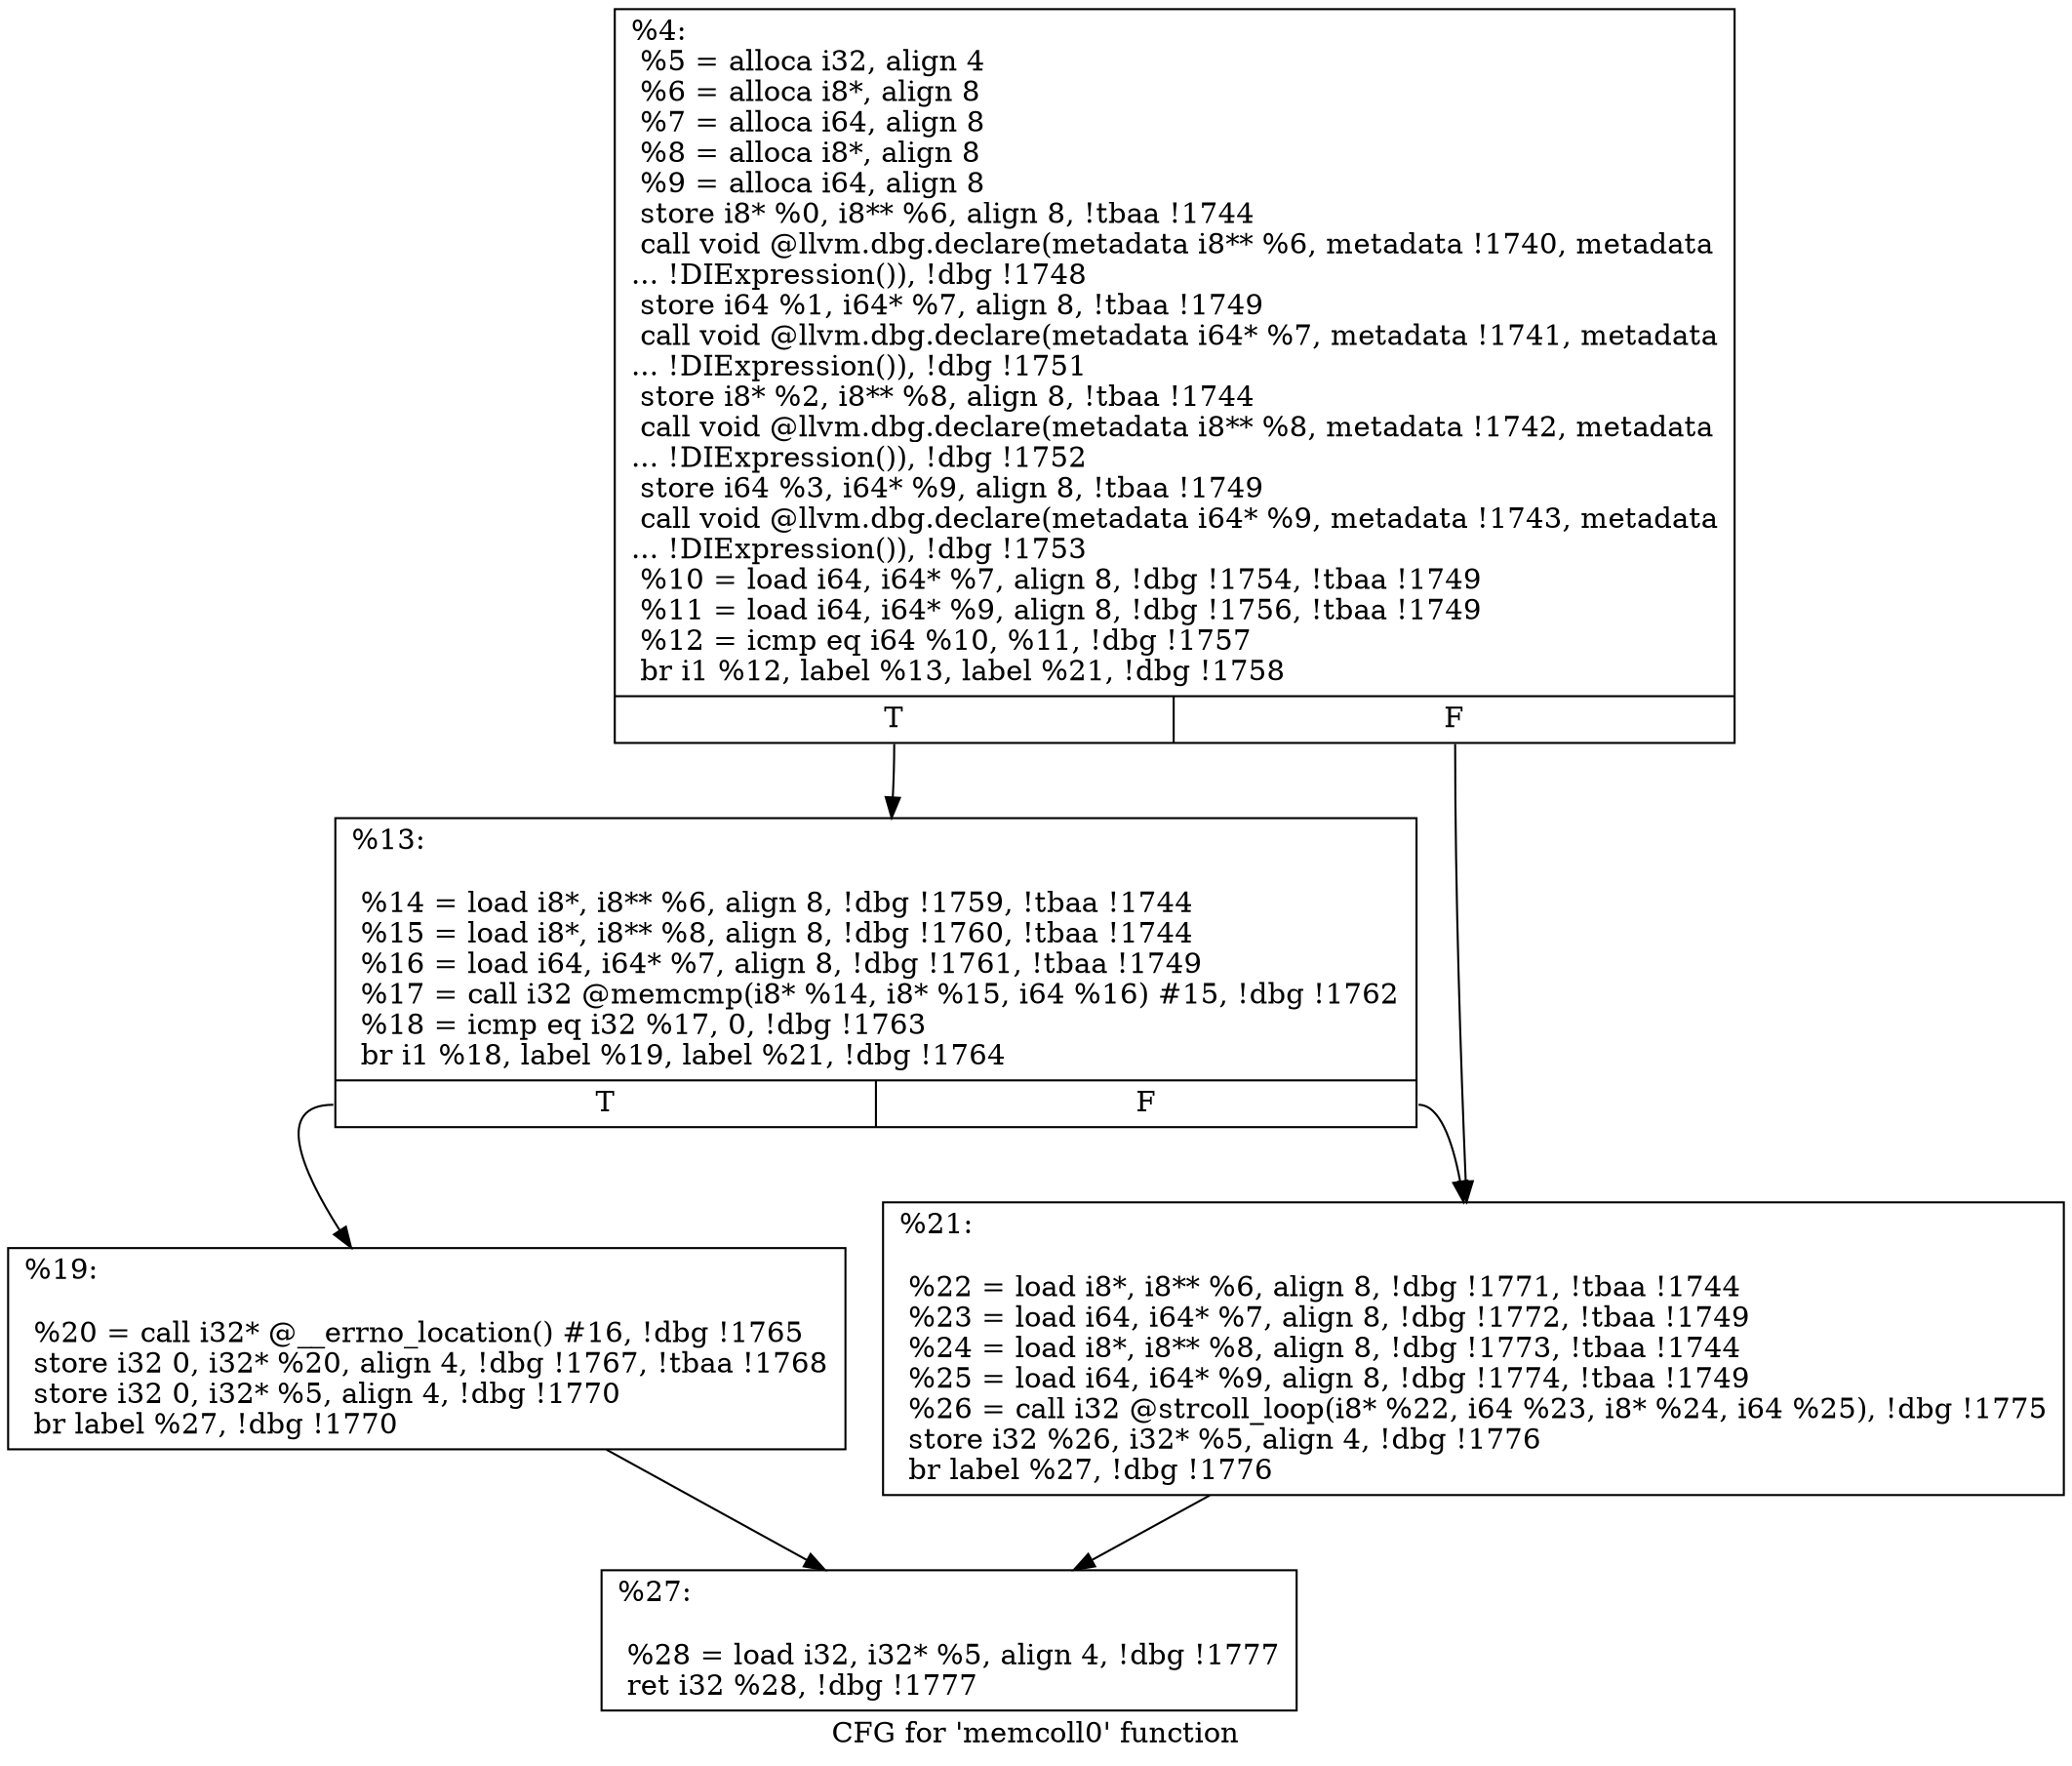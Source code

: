 digraph "CFG for 'memcoll0' function" {
	label="CFG for 'memcoll0' function";

	Node0x238e130 [shape=record,label="{%4:\l  %5 = alloca i32, align 4\l  %6 = alloca i8*, align 8\l  %7 = alloca i64, align 8\l  %8 = alloca i8*, align 8\l  %9 = alloca i64, align 8\l  store i8* %0, i8** %6, align 8, !tbaa !1744\l  call void @llvm.dbg.declare(metadata i8** %6, metadata !1740, metadata\l... !DIExpression()), !dbg !1748\l  store i64 %1, i64* %7, align 8, !tbaa !1749\l  call void @llvm.dbg.declare(metadata i64* %7, metadata !1741, metadata\l... !DIExpression()), !dbg !1751\l  store i8* %2, i8** %8, align 8, !tbaa !1744\l  call void @llvm.dbg.declare(metadata i8** %8, metadata !1742, metadata\l... !DIExpression()), !dbg !1752\l  store i64 %3, i64* %9, align 8, !tbaa !1749\l  call void @llvm.dbg.declare(metadata i64* %9, metadata !1743, metadata\l... !DIExpression()), !dbg !1753\l  %10 = load i64, i64* %7, align 8, !dbg !1754, !tbaa !1749\l  %11 = load i64, i64* %9, align 8, !dbg !1756, !tbaa !1749\l  %12 = icmp eq i64 %10, %11, !dbg !1757\l  br i1 %12, label %13, label %21, !dbg !1758\l|{<s0>T|<s1>F}}"];
	Node0x238e130:s0 -> Node0x238e260;
	Node0x238e130:s1 -> Node0x238e300;
	Node0x238e260 [shape=record,label="{%13:\l\l  %14 = load i8*, i8** %6, align 8, !dbg !1759, !tbaa !1744\l  %15 = load i8*, i8** %8, align 8, !dbg !1760, !tbaa !1744\l  %16 = load i64, i64* %7, align 8, !dbg !1761, !tbaa !1749\l  %17 = call i32 @memcmp(i8* %14, i8* %15, i64 %16) #15, !dbg !1762\l  %18 = icmp eq i32 %17, 0, !dbg !1763\l  br i1 %18, label %19, label %21, !dbg !1764\l|{<s0>T|<s1>F}}"];
	Node0x238e260:s0 -> Node0x238e2b0;
	Node0x238e260:s1 -> Node0x238e300;
	Node0x238e2b0 [shape=record,label="{%19:\l\l  %20 = call i32* @__errno_location() #16, !dbg !1765\l  store i32 0, i32* %20, align 4, !dbg !1767, !tbaa !1768\l  store i32 0, i32* %5, align 4, !dbg !1770\l  br label %27, !dbg !1770\l}"];
	Node0x238e2b0 -> Node0x238e350;
	Node0x238e300 [shape=record,label="{%21:\l\l  %22 = load i8*, i8** %6, align 8, !dbg !1771, !tbaa !1744\l  %23 = load i64, i64* %7, align 8, !dbg !1772, !tbaa !1749\l  %24 = load i8*, i8** %8, align 8, !dbg !1773, !tbaa !1744\l  %25 = load i64, i64* %9, align 8, !dbg !1774, !tbaa !1749\l  %26 = call i32 @strcoll_loop(i8* %22, i64 %23, i8* %24, i64 %25), !dbg !1775\l  store i32 %26, i32* %5, align 4, !dbg !1776\l  br label %27, !dbg !1776\l}"];
	Node0x238e300 -> Node0x238e350;
	Node0x238e350 [shape=record,label="{%27:\l\l  %28 = load i32, i32* %5, align 4, !dbg !1777\l  ret i32 %28, !dbg !1777\l}"];
}
